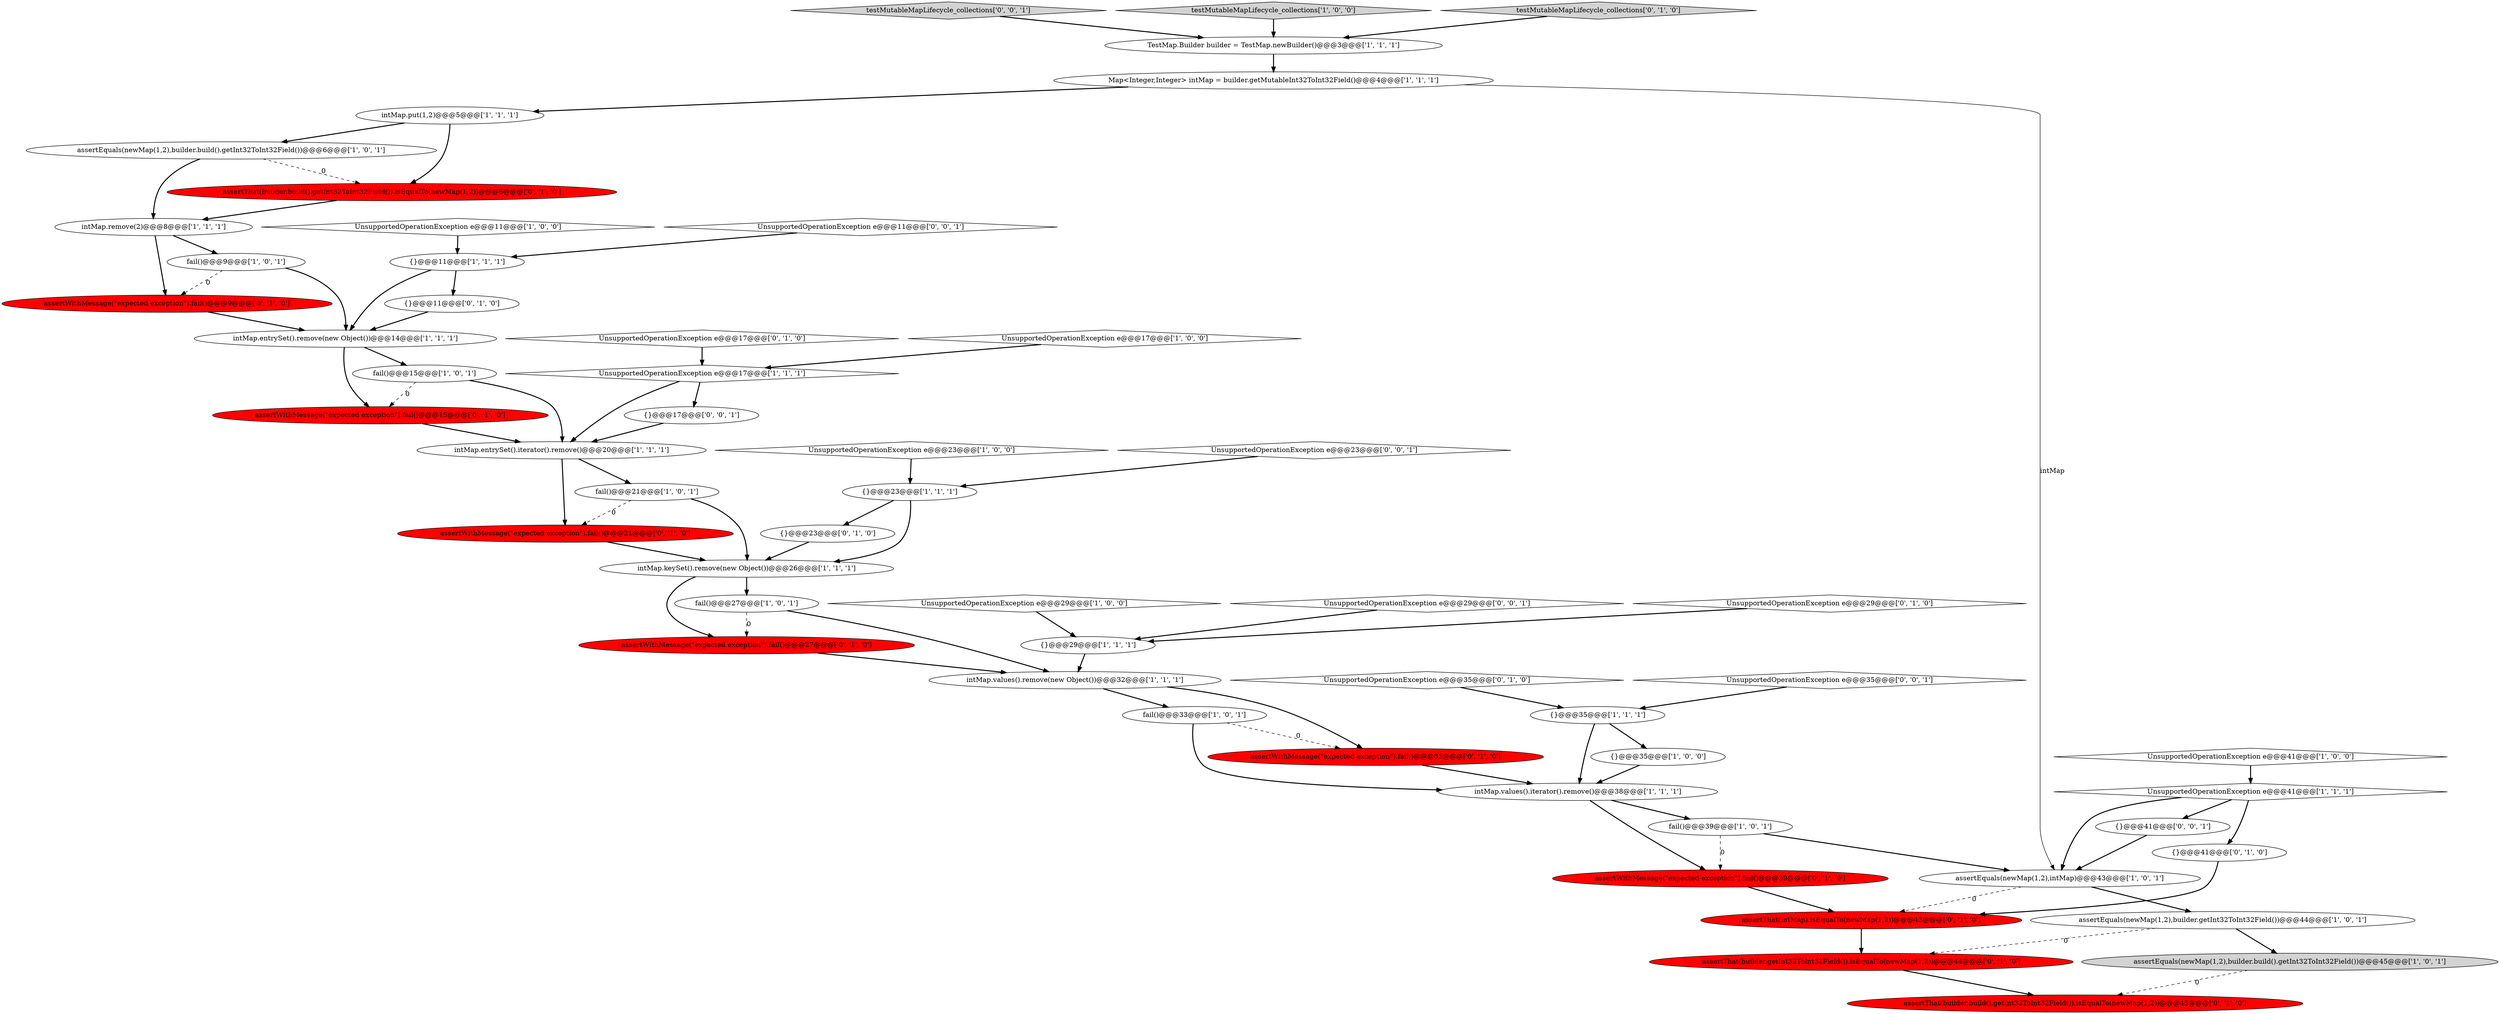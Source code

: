 digraph {
24 [style = filled, label = "Map<Integer,Integer> intMap = builder.getMutableInt32ToInt32Field()@@@4@@@['1', '1', '1']", fillcolor = white, shape = ellipse image = "AAA0AAABBB1BBB"];
51 [style = filled, label = "UnsupportedOperationException e@@@23@@@['0', '0', '1']", fillcolor = white, shape = diamond image = "AAA0AAABBB3BBB"];
19 [style = filled, label = "UnsupportedOperationException e@@@17@@@['1', '0', '0']", fillcolor = white, shape = diamond image = "AAA0AAABBB1BBB"];
35 [style = filled, label = "UnsupportedOperationException e@@@29@@@['0', '1', '0']", fillcolor = white, shape = diamond image = "AAA0AAABBB2BBB"];
1 [style = filled, label = "intMap.values().remove(new Object())@@@32@@@['1', '1', '1']", fillcolor = white, shape = ellipse image = "AAA0AAABBB1BBB"];
2 [style = filled, label = "fail()@@@33@@@['1', '0', '1']", fillcolor = white, shape = ellipse image = "AAA0AAABBB1BBB"];
7 [style = filled, label = "fail()@@@21@@@['1', '0', '1']", fillcolor = white, shape = ellipse image = "AAA0AAABBB1BBB"];
9 [style = filled, label = "UnsupportedOperationException e@@@29@@@['1', '0', '0']", fillcolor = white, shape = diamond image = "AAA0AAABBB1BBB"];
50 [style = filled, label = "UnsupportedOperationException e@@@35@@@['0', '0', '1']", fillcolor = white, shape = diamond image = "AAA0AAABBB3BBB"];
27 [style = filled, label = "fail()@@@9@@@['1', '0', '1']", fillcolor = white, shape = ellipse image = "AAA0AAABBB1BBB"];
34 [style = filled, label = "assertThat(builder.build().getInt32ToInt32Field()).isEqualTo(newMap(1,2))@@@45@@@['0', '1', '0']", fillcolor = red, shape = ellipse image = "AAA1AAABBB2BBB"];
28 [style = filled, label = "{}@@@35@@@['1', '1', '1']", fillcolor = white, shape = ellipse image = "AAA0AAABBB1BBB"];
43 [style = filled, label = "{}@@@41@@@['0', '1', '0']", fillcolor = white, shape = ellipse image = "AAA0AAABBB2BBB"];
44 [style = filled, label = "assertWithMessage(\"expected exception\").fail()@@@21@@@['0', '1', '0']", fillcolor = red, shape = ellipse image = "AAA1AAABBB2BBB"];
3 [style = filled, label = "intMap.keySet().remove(new Object())@@@26@@@['1', '1', '1']", fillcolor = white, shape = ellipse image = "AAA0AAABBB1BBB"];
36 [style = filled, label = "assertWithMessage(\"expected exception\").fail()@@@39@@@['0', '1', '0']", fillcolor = red, shape = ellipse image = "AAA1AAABBB2BBB"];
12 [style = filled, label = "intMap.entrySet().remove(new Object())@@@14@@@['1', '1', '1']", fillcolor = white, shape = ellipse image = "AAA0AAABBB1BBB"];
8 [style = filled, label = "UnsupportedOperationException e@@@41@@@['1', '1', '1']", fillcolor = white, shape = diamond image = "AAA0AAABBB1BBB"];
16 [style = filled, label = "UnsupportedOperationException e@@@23@@@['1', '0', '0']", fillcolor = white, shape = diamond image = "AAA0AAABBB1BBB"];
4 [style = filled, label = "intMap.values().iterator().remove()@@@38@@@['1', '1', '1']", fillcolor = white, shape = ellipse image = "AAA0AAABBB1BBB"];
11 [style = filled, label = "assertEquals(newMap(1,2),intMap)@@@43@@@['1', '0', '1']", fillcolor = white, shape = ellipse image = "AAA0AAABBB1BBB"];
53 [style = filled, label = "{}@@@41@@@['0', '0', '1']", fillcolor = white, shape = ellipse image = "AAA0AAABBB3BBB"];
22 [style = filled, label = "UnsupportedOperationException e@@@17@@@['1', '1', '1']", fillcolor = white, shape = diamond image = "AAA0AAABBB1BBB"];
37 [style = filled, label = "{}@@@23@@@['0', '1', '0']", fillcolor = white, shape = ellipse image = "AAA0AAABBB2BBB"];
55 [style = filled, label = "testMutableMapLifecycle_collections['0', '0', '1']", fillcolor = lightgray, shape = diamond image = "AAA0AAABBB3BBB"];
31 [style = filled, label = "TestMap.Builder builder = TestMap.newBuilder()@@@3@@@['1', '1', '1']", fillcolor = white, shape = ellipse image = "AAA0AAABBB1BBB"];
17 [style = filled, label = "intMap.entrySet().iterator().remove()@@@20@@@['1', '1', '1']", fillcolor = white, shape = ellipse image = "AAA0AAABBB1BBB"];
30 [style = filled, label = "{}@@@29@@@['1', '1', '1']", fillcolor = white, shape = ellipse image = "AAA0AAABBB1BBB"];
45 [style = filled, label = "assertWithMessage(\"expected exception\").fail()@@@27@@@['0', '1', '0']", fillcolor = red, shape = ellipse image = "AAA1AAABBB2BBB"];
20 [style = filled, label = "testMutableMapLifecycle_collections['1', '0', '0']", fillcolor = lightgray, shape = diamond image = "AAA0AAABBB1BBB"];
47 [style = filled, label = "testMutableMapLifecycle_collections['0', '1', '0']", fillcolor = lightgray, shape = diamond image = "AAA0AAABBB2BBB"];
26 [style = filled, label = "fail()@@@27@@@['1', '0', '1']", fillcolor = white, shape = ellipse image = "AAA0AAABBB1BBB"];
40 [style = filled, label = "assertWithMessage(\"expected exception\").fail()@@@9@@@['0', '1', '0']", fillcolor = red, shape = ellipse image = "AAA1AAABBB2BBB"];
6 [style = filled, label = "UnsupportedOperationException e@@@41@@@['1', '0', '0']", fillcolor = white, shape = diamond image = "AAA0AAABBB1BBB"];
41 [style = filled, label = "assertWithMessage(\"expected exception\").fail()@@@15@@@['0', '1', '0']", fillcolor = red, shape = ellipse image = "AAA1AAABBB2BBB"];
49 [style = filled, label = "UnsupportedOperationException e@@@11@@@['0', '0', '1']", fillcolor = white, shape = diamond image = "AAA0AAABBB3BBB"];
25 [style = filled, label = "{}@@@35@@@['1', '0', '0']", fillcolor = white, shape = ellipse image = "AAA0AAABBB1BBB"];
33 [style = filled, label = "assertThat(intMap).isEqualTo(newMap(1,2))@@@43@@@['0', '1', '0']", fillcolor = red, shape = ellipse image = "AAA1AAABBB2BBB"];
23 [style = filled, label = "{}@@@23@@@['1', '1', '1']", fillcolor = white, shape = ellipse image = "AAA0AAABBB1BBB"];
39 [style = filled, label = "assertThat(builder.getInt32ToInt32Field()).isEqualTo(newMap(1,2))@@@44@@@['0', '1', '0']", fillcolor = red, shape = ellipse image = "AAA1AAABBB2BBB"];
10 [style = filled, label = "fail()@@@39@@@['1', '0', '1']", fillcolor = white, shape = ellipse image = "AAA0AAABBB1BBB"];
0 [style = filled, label = "fail()@@@15@@@['1', '0', '1']", fillcolor = white, shape = ellipse image = "AAA0AAABBB1BBB"];
14 [style = filled, label = "assertEquals(newMap(1,2),builder.build().getInt32ToInt32Field())@@@45@@@['1', '0', '1']", fillcolor = lightgray, shape = ellipse image = "AAA0AAABBB1BBB"];
29 [style = filled, label = "{}@@@11@@@['1', '1', '1']", fillcolor = white, shape = ellipse image = "AAA0AAABBB1BBB"];
38 [style = filled, label = "assertThat(builder.build().getInt32ToInt32Field()).isEqualTo(newMap(1,2))@@@6@@@['0', '1', '0']", fillcolor = red, shape = ellipse image = "AAA1AAABBB2BBB"];
42 [style = filled, label = "{}@@@11@@@['0', '1', '0']", fillcolor = white, shape = ellipse image = "AAA0AAABBB2BBB"];
46 [style = filled, label = "UnsupportedOperationException e@@@17@@@['0', '1', '0']", fillcolor = white, shape = diamond image = "AAA0AAABBB2BBB"];
48 [style = filled, label = "assertWithMessage(\"expected exception\").fail()@@@33@@@['0', '1', '0']", fillcolor = red, shape = ellipse image = "AAA1AAABBB2BBB"];
5 [style = filled, label = "assertEquals(newMap(1,2),builder.build().getInt32ToInt32Field())@@@6@@@['1', '0', '1']", fillcolor = white, shape = ellipse image = "AAA0AAABBB1BBB"];
21 [style = filled, label = "UnsupportedOperationException e@@@11@@@['1', '0', '0']", fillcolor = white, shape = diamond image = "AAA0AAABBB1BBB"];
32 [style = filled, label = "UnsupportedOperationException e@@@35@@@['0', '1', '0']", fillcolor = white, shape = diamond image = "AAA0AAABBB2BBB"];
13 [style = filled, label = "intMap.remove(2)@@@8@@@['1', '1', '1']", fillcolor = white, shape = ellipse image = "AAA0AAABBB1BBB"];
52 [style = filled, label = "UnsupportedOperationException e@@@29@@@['0', '0', '1']", fillcolor = white, shape = diamond image = "AAA0AAABBB3BBB"];
54 [style = filled, label = "{}@@@17@@@['0', '0', '1']", fillcolor = white, shape = ellipse image = "AAA0AAABBB3BBB"];
15 [style = filled, label = "intMap.put(1,2)@@@5@@@['1', '1', '1']", fillcolor = white, shape = ellipse image = "AAA0AAABBB1BBB"];
18 [style = filled, label = "assertEquals(newMap(1,2),builder.getInt32ToInt32Field())@@@44@@@['1', '0', '1']", fillcolor = white, shape = ellipse image = "AAA0AAABBB1BBB"];
4->10 [style = bold, label=""];
15->38 [style = bold, label=""];
30->1 [style = bold, label=""];
27->12 [style = bold, label=""];
26->45 [style = dashed, label="0"];
14->34 [style = dashed, label="0"];
10->36 [style = dashed, label="0"];
51->23 [style = bold, label=""];
0->17 [style = bold, label=""];
11->33 [style = dashed, label="0"];
39->34 [style = bold, label=""];
31->24 [style = bold, label=""];
44->3 [style = bold, label=""];
26->1 [style = bold, label=""];
3->45 [style = bold, label=""];
1->48 [style = bold, label=""];
48->4 [style = bold, label=""];
47->31 [style = bold, label=""];
54->17 [style = bold, label=""];
3->26 [style = bold, label=""];
25->4 [style = bold, label=""];
23->3 [style = bold, label=""];
9->30 [style = bold, label=""];
20->31 [style = bold, label=""];
13->40 [style = bold, label=""];
16->23 [style = bold, label=""];
42->12 [style = bold, label=""];
8->43 [style = bold, label=""];
53->11 [style = bold, label=""];
36->33 [style = bold, label=""];
12->0 [style = bold, label=""];
2->4 [style = bold, label=""];
7->3 [style = bold, label=""];
15->5 [style = bold, label=""];
11->18 [style = bold, label=""];
37->3 [style = bold, label=""];
50->28 [style = bold, label=""];
24->11 [style = solid, label="intMap"];
12->41 [style = bold, label=""];
17->7 [style = bold, label=""];
45->1 [style = bold, label=""];
18->39 [style = dashed, label="0"];
40->12 [style = bold, label=""];
41->17 [style = bold, label=""];
29->12 [style = bold, label=""];
13->27 [style = bold, label=""];
21->29 [style = bold, label=""];
10->11 [style = bold, label=""];
23->37 [style = bold, label=""];
33->39 [style = bold, label=""];
0->41 [style = dashed, label="0"];
2->48 [style = dashed, label="0"];
29->42 [style = bold, label=""];
5->13 [style = bold, label=""];
6->8 [style = bold, label=""];
22->17 [style = bold, label=""];
28->25 [style = bold, label=""];
43->33 [style = bold, label=""];
5->38 [style = dashed, label="0"];
1->2 [style = bold, label=""];
4->36 [style = bold, label=""];
17->44 [style = bold, label=""];
22->54 [style = bold, label=""];
7->44 [style = dashed, label="0"];
55->31 [style = bold, label=""];
38->13 [style = bold, label=""];
8->11 [style = bold, label=""];
19->22 [style = bold, label=""];
35->30 [style = bold, label=""];
18->14 [style = bold, label=""];
32->28 [style = bold, label=""];
8->53 [style = bold, label=""];
52->30 [style = bold, label=""];
27->40 [style = dashed, label="0"];
28->4 [style = bold, label=""];
46->22 [style = bold, label=""];
49->29 [style = bold, label=""];
24->15 [style = bold, label=""];
}
